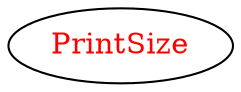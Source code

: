 digraph dependencyGraph {
 concentrate=true;
 ranksep="2.0";
 rankdir="LR"; 
 splines="ortho";
"PrintSize" [fontcolor="red"];
}